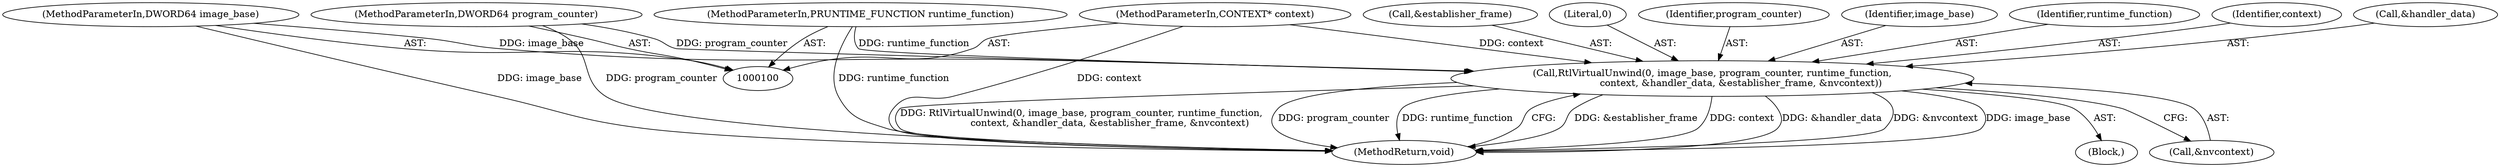 digraph "1_Chrome_0fb75f1e468fe9054be3b3d3d5b9bf9a66e4199d_12@pointer" {
"1000109" [label="(Call,RtlVirtualUnwind(0, image_base, program_counter, runtime_function,\n                   context, &handler_data, &establisher_frame, &nvcontext))"];
"1000101" [label="(MethodParameterIn,DWORD64 image_base)"];
"1000102" [label="(MethodParameterIn,DWORD64 program_counter)"];
"1000103" [label="(MethodParameterIn,PRUNTIME_FUNCTION runtime_function)"];
"1000104" [label="(MethodParameterIn,CONTEXT* context)"];
"1000104" [label="(MethodParameterIn,CONTEXT* context)"];
"1000109" [label="(Call,RtlVirtualUnwind(0, image_base, program_counter, runtime_function,\n                   context, &handler_data, &establisher_frame, &nvcontext))"];
"1000102" [label="(MethodParameterIn,DWORD64 program_counter)"];
"1000117" [label="(Call,&establisher_frame)"];
"1000110" [label="(Literal,0)"];
"1000105" [label="(Block,)"];
"1000112" [label="(Identifier,program_counter)"];
"1000111" [label="(Identifier,image_base)"];
"1000113" [label="(Identifier,runtime_function)"];
"1000119" [label="(Call,&nvcontext)"];
"1000121" [label="(MethodReturn,void)"];
"1000101" [label="(MethodParameterIn,DWORD64 image_base)"];
"1000103" [label="(MethodParameterIn,PRUNTIME_FUNCTION runtime_function)"];
"1000114" [label="(Identifier,context)"];
"1000115" [label="(Call,&handler_data)"];
"1000109" -> "1000105"  [label="AST: "];
"1000109" -> "1000119"  [label="CFG: "];
"1000110" -> "1000109"  [label="AST: "];
"1000111" -> "1000109"  [label="AST: "];
"1000112" -> "1000109"  [label="AST: "];
"1000113" -> "1000109"  [label="AST: "];
"1000114" -> "1000109"  [label="AST: "];
"1000115" -> "1000109"  [label="AST: "];
"1000117" -> "1000109"  [label="AST: "];
"1000119" -> "1000109"  [label="AST: "];
"1000121" -> "1000109"  [label="CFG: "];
"1000109" -> "1000121"  [label="DDG: &establisher_frame"];
"1000109" -> "1000121"  [label="DDG: context"];
"1000109" -> "1000121"  [label="DDG: &handler_data"];
"1000109" -> "1000121"  [label="DDG: &nvcontext"];
"1000109" -> "1000121"  [label="DDG: image_base"];
"1000109" -> "1000121"  [label="DDG: RtlVirtualUnwind(0, image_base, program_counter, runtime_function,\n                   context, &handler_data, &establisher_frame, &nvcontext)"];
"1000109" -> "1000121"  [label="DDG: program_counter"];
"1000109" -> "1000121"  [label="DDG: runtime_function"];
"1000101" -> "1000109"  [label="DDG: image_base"];
"1000102" -> "1000109"  [label="DDG: program_counter"];
"1000103" -> "1000109"  [label="DDG: runtime_function"];
"1000104" -> "1000109"  [label="DDG: context"];
"1000101" -> "1000100"  [label="AST: "];
"1000101" -> "1000121"  [label="DDG: image_base"];
"1000102" -> "1000100"  [label="AST: "];
"1000102" -> "1000121"  [label="DDG: program_counter"];
"1000103" -> "1000100"  [label="AST: "];
"1000103" -> "1000121"  [label="DDG: runtime_function"];
"1000104" -> "1000100"  [label="AST: "];
"1000104" -> "1000121"  [label="DDG: context"];
}
